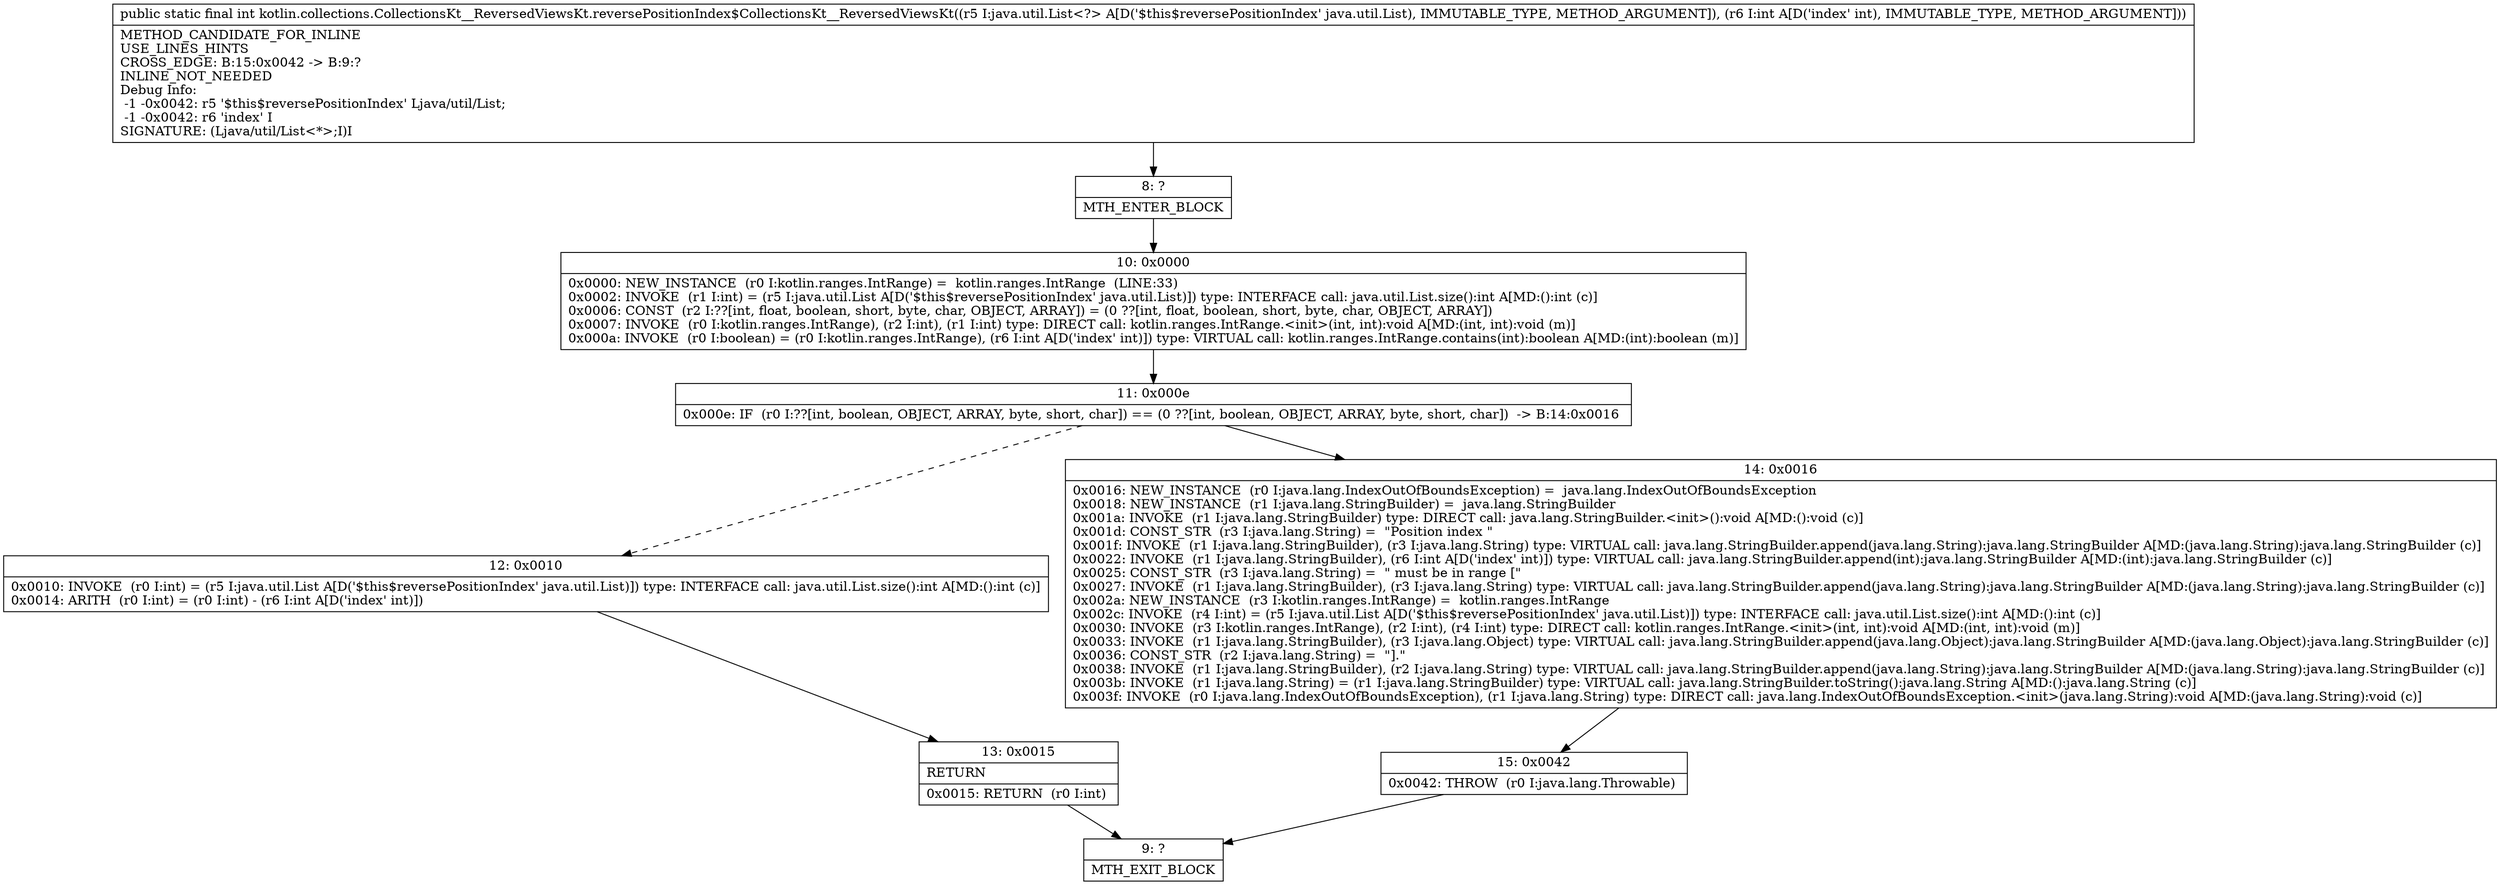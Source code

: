 digraph "CFG forkotlin.collections.CollectionsKt__ReversedViewsKt.reversePositionIndex$CollectionsKt__ReversedViewsKt(Ljava\/util\/List;I)I" {
Node_8 [shape=record,label="{8\:\ ?|MTH_ENTER_BLOCK\l}"];
Node_10 [shape=record,label="{10\:\ 0x0000|0x0000: NEW_INSTANCE  (r0 I:kotlin.ranges.IntRange) =  kotlin.ranges.IntRange  (LINE:33)\l0x0002: INVOKE  (r1 I:int) = (r5 I:java.util.List A[D('$this$reversePositionIndex' java.util.List)]) type: INTERFACE call: java.util.List.size():int A[MD:():int (c)]\l0x0006: CONST  (r2 I:??[int, float, boolean, short, byte, char, OBJECT, ARRAY]) = (0 ??[int, float, boolean, short, byte, char, OBJECT, ARRAY]) \l0x0007: INVOKE  (r0 I:kotlin.ranges.IntRange), (r2 I:int), (r1 I:int) type: DIRECT call: kotlin.ranges.IntRange.\<init\>(int, int):void A[MD:(int, int):void (m)]\l0x000a: INVOKE  (r0 I:boolean) = (r0 I:kotlin.ranges.IntRange), (r6 I:int A[D('index' int)]) type: VIRTUAL call: kotlin.ranges.IntRange.contains(int):boolean A[MD:(int):boolean (m)]\l}"];
Node_11 [shape=record,label="{11\:\ 0x000e|0x000e: IF  (r0 I:??[int, boolean, OBJECT, ARRAY, byte, short, char]) == (0 ??[int, boolean, OBJECT, ARRAY, byte, short, char])  \-\> B:14:0x0016 \l}"];
Node_12 [shape=record,label="{12\:\ 0x0010|0x0010: INVOKE  (r0 I:int) = (r5 I:java.util.List A[D('$this$reversePositionIndex' java.util.List)]) type: INTERFACE call: java.util.List.size():int A[MD:():int (c)]\l0x0014: ARITH  (r0 I:int) = (r0 I:int) \- (r6 I:int A[D('index' int)]) \l}"];
Node_13 [shape=record,label="{13\:\ 0x0015|RETURN\l|0x0015: RETURN  (r0 I:int) \l}"];
Node_9 [shape=record,label="{9\:\ ?|MTH_EXIT_BLOCK\l}"];
Node_14 [shape=record,label="{14\:\ 0x0016|0x0016: NEW_INSTANCE  (r0 I:java.lang.IndexOutOfBoundsException) =  java.lang.IndexOutOfBoundsException \l0x0018: NEW_INSTANCE  (r1 I:java.lang.StringBuilder) =  java.lang.StringBuilder \l0x001a: INVOKE  (r1 I:java.lang.StringBuilder) type: DIRECT call: java.lang.StringBuilder.\<init\>():void A[MD:():void (c)]\l0x001d: CONST_STR  (r3 I:java.lang.String) =  \"Position index \" \l0x001f: INVOKE  (r1 I:java.lang.StringBuilder), (r3 I:java.lang.String) type: VIRTUAL call: java.lang.StringBuilder.append(java.lang.String):java.lang.StringBuilder A[MD:(java.lang.String):java.lang.StringBuilder (c)]\l0x0022: INVOKE  (r1 I:java.lang.StringBuilder), (r6 I:int A[D('index' int)]) type: VIRTUAL call: java.lang.StringBuilder.append(int):java.lang.StringBuilder A[MD:(int):java.lang.StringBuilder (c)]\l0x0025: CONST_STR  (r3 I:java.lang.String) =  \" must be in range [\" \l0x0027: INVOKE  (r1 I:java.lang.StringBuilder), (r3 I:java.lang.String) type: VIRTUAL call: java.lang.StringBuilder.append(java.lang.String):java.lang.StringBuilder A[MD:(java.lang.String):java.lang.StringBuilder (c)]\l0x002a: NEW_INSTANCE  (r3 I:kotlin.ranges.IntRange) =  kotlin.ranges.IntRange \l0x002c: INVOKE  (r4 I:int) = (r5 I:java.util.List A[D('$this$reversePositionIndex' java.util.List)]) type: INTERFACE call: java.util.List.size():int A[MD:():int (c)]\l0x0030: INVOKE  (r3 I:kotlin.ranges.IntRange), (r2 I:int), (r4 I:int) type: DIRECT call: kotlin.ranges.IntRange.\<init\>(int, int):void A[MD:(int, int):void (m)]\l0x0033: INVOKE  (r1 I:java.lang.StringBuilder), (r3 I:java.lang.Object) type: VIRTUAL call: java.lang.StringBuilder.append(java.lang.Object):java.lang.StringBuilder A[MD:(java.lang.Object):java.lang.StringBuilder (c)]\l0x0036: CONST_STR  (r2 I:java.lang.String) =  \"].\" \l0x0038: INVOKE  (r1 I:java.lang.StringBuilder), (r2 I:java.lang.String) type: VIRTUAL call: java.lang.StringBuilder.append(java.lang.String):java.lang.StringBuilder A[MD:(java.lang.String):java.lang.StringBuilder (c)]\l0x003b: INVOKE  (r1 I:java.lang.String) = (r1 I:java.lang.StringBuilder) type: VIRTUAL call: java.lang.StringBuilder.toString():java.lang.String A[MD:():java.lang.String (c)]\l0x003f: INVOKE  (r0 I:java.lang.IndexOutOfBoundsException), (r1 I:java.lang.String) type: DIRECT call: java.lang.IndexOutOfBoundsException.\<init\>(java.lang.String):void A[MD:(java.lang.String):void (c)]\l}"];
Node_15 [shape=record,label="{15\:\ 0x0042|0x0042: THROW  (r0 I:java.lang.Throwable) \l}"];
MethodNode[shape=record,label="{public static final int kotlin.collections.CollectionsKt__ReversedViewsKt.reversePositionIndex$CollectionsKt__ReversedViewsKt((r5 I:java.util.List\<?\> A[D('$this$reversePositionIndex' java.util.List), IMMUTABLE_TYPE, METHOD_ARGUMENT]), (r6 I:int A[D('index' int), IMMUTABLE_TYPE, METHOD_ARGUMENT]))  | METHOD_CANDIDATE_FOR_INLINE\lUSE_LINES_HINTS\lCROSS_EDGE: B:15:0x0042 \-\> B:9:?\lINLINE_NOT_NEEDED\lDebug Info:\l  \-1 \-0x0042: r5 '$this$reversePositionIndex' Ljava\/util\/List;\l  \-1 \-0x0042: r6 'index' I\lSIGNATURE: (Ljava\/util\/List\<*\>;I)I\l}"];
MethodNode -> Node_8;Node_8 -> Node_10;
Node_10 -> Node_11;
Node_11 -> Node_12[style=dashed];
Node_11 -> Node_14;
Node_12 -> Node_13;
Node_13 -> Node_9;
Node_14 -> Node_15;
Node_15 -> Node_9;
}

